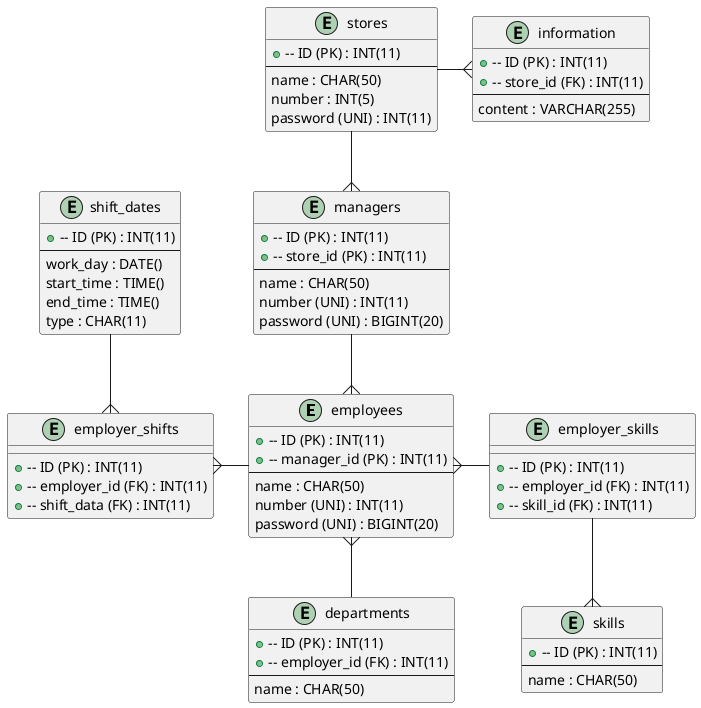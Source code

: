 @startuml ER

entity "employees" as employees {
  +-- ID (PK) : INT(11)
  +-- manager_id (PK) : INT(11)
  --
  name : CHAR(50)
  number (UNI) : INT(11)
  password (UNI) : BIGINT(20)
}

entity "managers" as managers {
  +-- ID (PK) : INT(11)
  +-- store_id (PK) : INT(11)
  --
  name : CHAR(50)
  number (UNI) : INT(11)
  password (UNI) : BIGINT(20)
}

entity "shift_dates" as shift_dates {
  +-- ID (PK) : INT(11)
  --
  work_day : DATE()
  start_time : TIME()
  end_time : TIME()
  type : CHAR(11)
}

entity "employer_shifts" as employer_shifts {
  +-- ID (PK) : INT(11)
  +-- employer_id (FK) : INT(11)
  +-- shift_data (FK) : INT(11)
}

entity "departments" as departments {
  +-- ID (PK) : INT(11)
  +-- employer_id (FK) : INT(11)
  --
  name : CHAR(50)
}

entity "skills" as skills {
  +-- ID (PK) : INT(11)
  --
  name : CHAR(50)
}

entity "employer_skills" as employer_skills {
  +-- ID (PK) : INT(11)
  +-- employer_id (FK) : INT(11)
  +-- skill_id (FK) : INT(11)
}

entity "stores" as stores {
  +-- ID (PK) : INT(11)
  --
  name : CHAR(50)
  number : INT(5)
  password (UNI) : INT(11)
}

entity "information" as information {
  +-- ID (PK) : INT(11)
  +-- store_id (FK) : INT(11)
  --
  content : VARCHAR(255)
}
stores -r-{ information
stores -d-{ managers
managers --{ employees
employees -l-{ employer_shifts
shift_dates --{ employer_shifts
employer_skills -l-{ employees
employer_skills --{ skills
departments -u-{ employees

@enduml